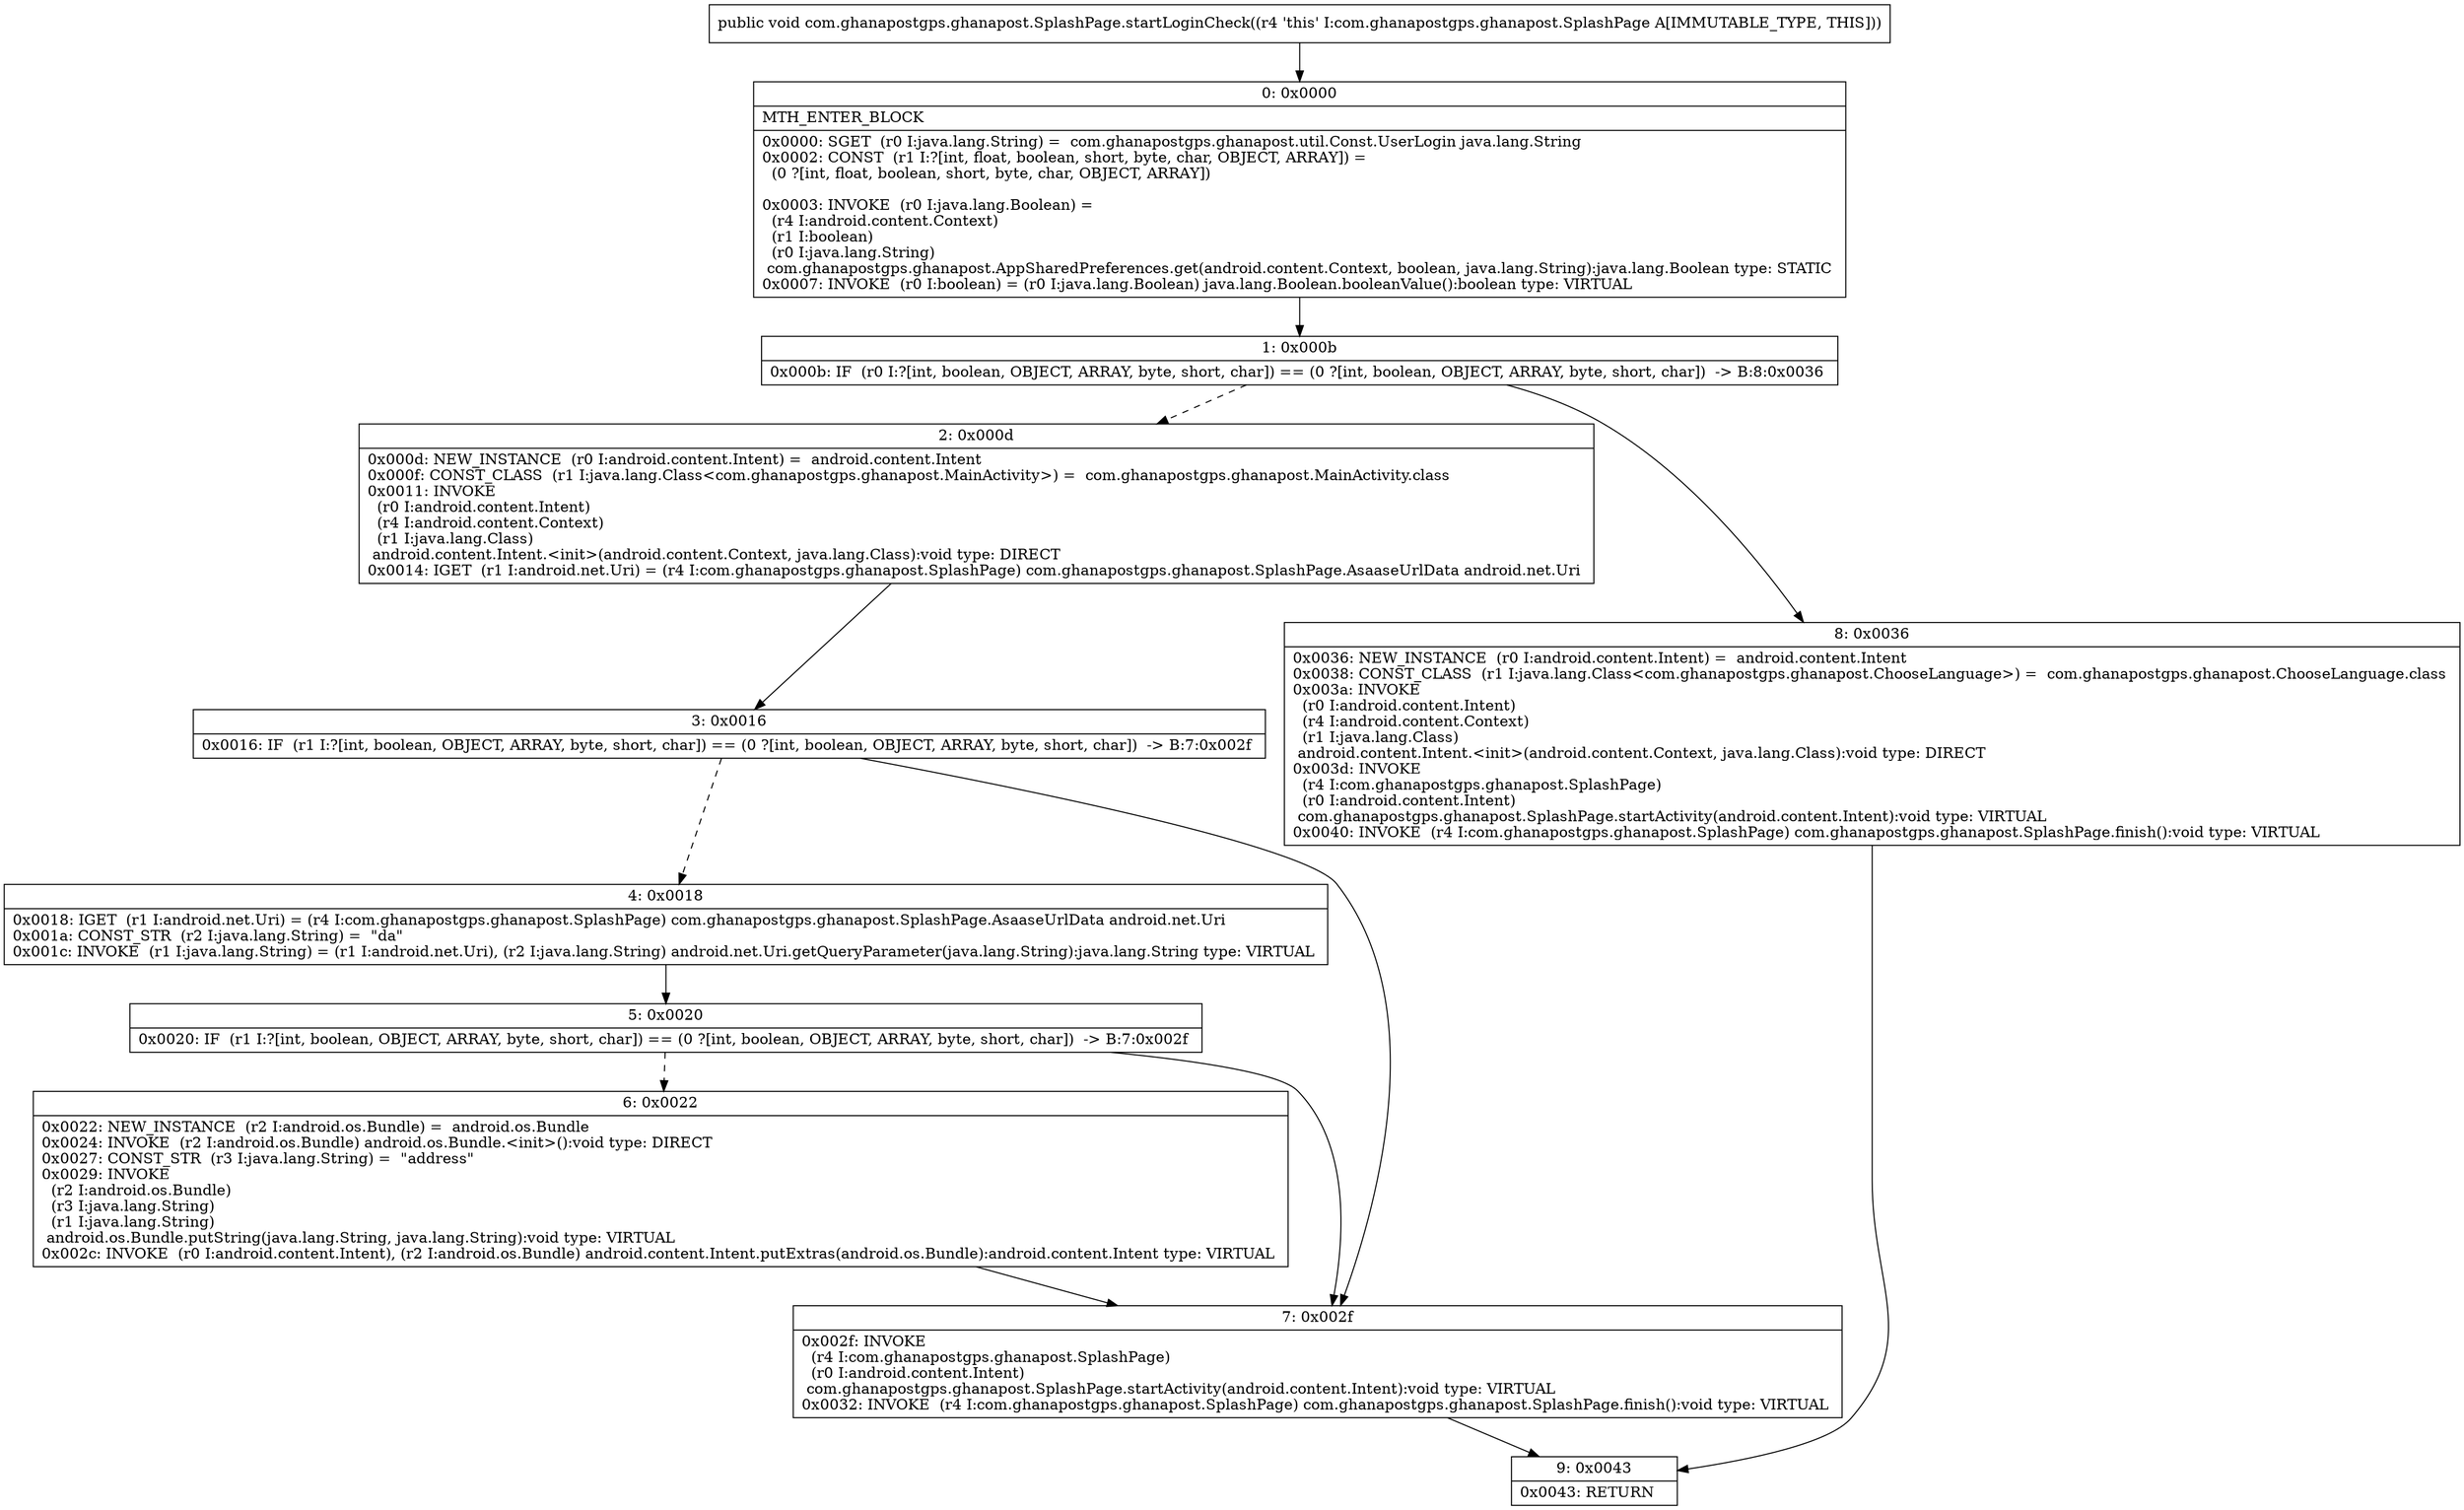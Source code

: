 digraph "CFG forcom.ghanapostgps.ghanapost.SplashPage.startLoginCheck()V" {
Node_0 [shape=record,label="{0\:\ 0x0000|MTH_ENTER_BLOCK\l|0x0000: SGET  (r0 I:java.lang.String) =  com.ghanapostgps.ghanapost.util.Const.UserLogin java.lang.String \l0x0002: CONST  (r1 I:?[int, float, boolean, short, byte, char, OBJECT, ARRAY]) = \l  (0 ?[int, float, boolean, short, byte, char, OBJECT, ARRAY])\l \l0x0003: INVOKE  (r0 I:java.lang.Boolean) = \l  (r4 I:android.content.Context)\l  (r1 I:boolean)\l  (r0 I:java.lang.String)\l com.ghanapostgps.ghanapost.AppSharedPreferences.get(android.content.Context, boolean, java.lang.String):java.lang.Boolean type: STATIC \l0x0007: INVOKE  (r0 I:boolean) = (r0 I:java.lang.Boolean) java.lang.Boolean.booleanValue():boolean type: VIRTUAL \l}"];
Node_1 [shape=record,label="{1\:\ 0x000b|0x000b: IF  (r0 I:?[int, boolean, OBJECT, ARRAY, byte, short, char]) == (0 ?[int, boolean, OBJECT, ARRAY, byte, short, char])  \-\> B:8:0x0036 \l}"];
Node_2 [shape=record,label="{2\:\ 0x000d|0x000d: NEW_INSTANCE  (r0 I:android.content.Intent) =  android.content.Intent \l0x000f: CONST_CLASS  (r1 I:java.lang.Class\<com.ghanapostgps.ghanapost.MainActivity\>) =  com.ghanapostgps.ghanapost.MainActivity.class \l0x0011: INVOKE  \l  (r0 I:android.content.Intent)\l  (r4 I:android.content.Context)\l  (r1 I:java.lang.Class)\l android.content.Intent.\<init\>(android.content.Context, java.lang.Class):void type: DIRECT \l0x0014: IGET  (r1 I:android.net.Uri) = (r4 I:com.ghanapostgps.ghanapost.SplashPage) com.ghanapostgps.ghanapost.SplashPage.AsaaseUrlData android.net.Uri \l}"];
Node_3 [shape=record,label="{3\:\ 0x0016|0x0016: IF  (r1 I:?[int, boolean, OBJECT, ARRAY, byte, short, char]) == (0 ?[int, boolean, OBJECT, ARRAY, byte, short, char])  \-\> B:7:0x002f \l}"];
Node_4 [shape=record,label="{4\:\ 0x0018|0x0018: IGET  (r1 I:android.net.Uri) = (r4 I:com.ghanapostgps.ghanapost.SplashPage) com.ghanapostgps.ghanapost.SplashPage.AsaaseUrlData android.net.Uri \l0x001a: CONST_STR  (r2 I:java.lang.String) =  \"da\" \l0x001c: INVOKE  (r1 I:java.lang.String) = (r1 I:android.net.Uri), (r2 I:java.lang.String) android.net.Uri.getQueryParameter(java.lang.String):java.lang.String type: VIRTUAL \l}"];
Node_5 [shape=record,label="{5\:\ 0x0020|0x0020: IF  (r1 I:?[int, boolean, OBJECT, ARRAY, byte, short, char]) == (0 ?[int, boolean, OBJECT, ARRAY, byte, short, char])  \-\> B:7:0x002f \l}"];
Node_6 [shape=record,label="{6\:\ 0x0022|0x0022: NEW_INSTANCE  (r2 I:android.os.Bundle) =  android.os.Bundle \l0x0024: INVOKE  (r2 I:android.os.Bundle) android.os.Bundle.\<init\>():void type: DIRECT \l0x0027: CONST_STR  (r3 I:java.lang.String) =  \"address\" \l0x0029: INVOKE  \l  (r2 I:android.os.Bundle)\l  (r3 I:java.lang.String)\l  (r1 I:java.lang.String)\l android.os.Bundle.putString(java.lang.String, java.lang.String):void type: VIRTUAL \l0x002c: INVOKE  (r0 I:android.content.Intent), (r2 I:android.os.Bundle) android.content.Intent.putExtras(android.os.Bundle):android.content.Intent type: VIRTUAL \l}"];
Node_7 [shape=record,label="{7\:\ 0x002f|0x002f: INVOKE  \l  (r4 I:com.ghanapostgps.ghanapost.SplashPage)\l  (r0 I:android.content.Intent)\l com.ghanapostgps.ghanapost.SplashPage.startActivity(android.content.Intent):void type: VIRTUAL \l0x0032: INVOKE  (r4 I:com.ghanapostgps.ghanapost.SplashPage) com.ghanapostgps.ghanapost.SplashPage.finish():void type: VIRTUAL \l}"];
Node_8 [shape=record,label="{8\:\ 0x0036|0x0036: NEW_INSTANCE  (r0 I:android.content.Intent) =  android.content.Intent \l0x0038: CONST_CLASS  (r1 I:java.lang.Class\<com.ghanapostgps.ghanapost.ChooseLanguage\>) =  com.ghanapostgps.ghanapost.ChooseLanguage.class \l0x003a: INVOKE  \l  (r0 I:android.content.Intent)\l  (r4 I:android.content.Context)\l  (r1 I:java.lang.Class)\l android.content.Intent.\<init\>(android.content.Context, java.lang.Class):void type: DIRECT \l0x003d: INVOKE  \l  (r4 I:com.ghanapostgps.ghanapost.SplashPage)\l  (r0 I:android.content.Intent)\l com.ghanapostgps.ghanapost.SplashPage.startActivity(android.content.Intent):void type: VIRTUAL \l0x0040: INVOKE  (r4 I:com.ghanapostgps.ghanapost.SplashPage) com.ghanapostgps.ghanapost.SplashPage.finish():void type: VIRTUAL \l}"];
Node_9 [shape=record,label="{9\:\ 0x0043|0x0043: RETURN   \l}"];
MethodNode[shape=record,label="{public void com.ghanapostgps.ghanapost.SplashPage.startLoginCheck((r4 'this' I:com.ghanapostgps.ghanapost.SplashPage A[IMMUTABLE_TYPE, THIS])) }"];
MethodNode -> Node_0;
Node_0 -> Node_1;
Node_1 -> Node_2[style=dashed];
Node_1 -> Node_8;
Node_2 -> Node_3;
Node_3 -> Node_4[style=dashed];
Node_3 -> Node_7;
Node_4 -> Node_5;
Node_5 -> Node_6[style=dashed];
Node_5 -> Node_7;
Node_6 -> Node_7;
Node_7 -> Node_9;
Node_8 -> Node_9;
}

